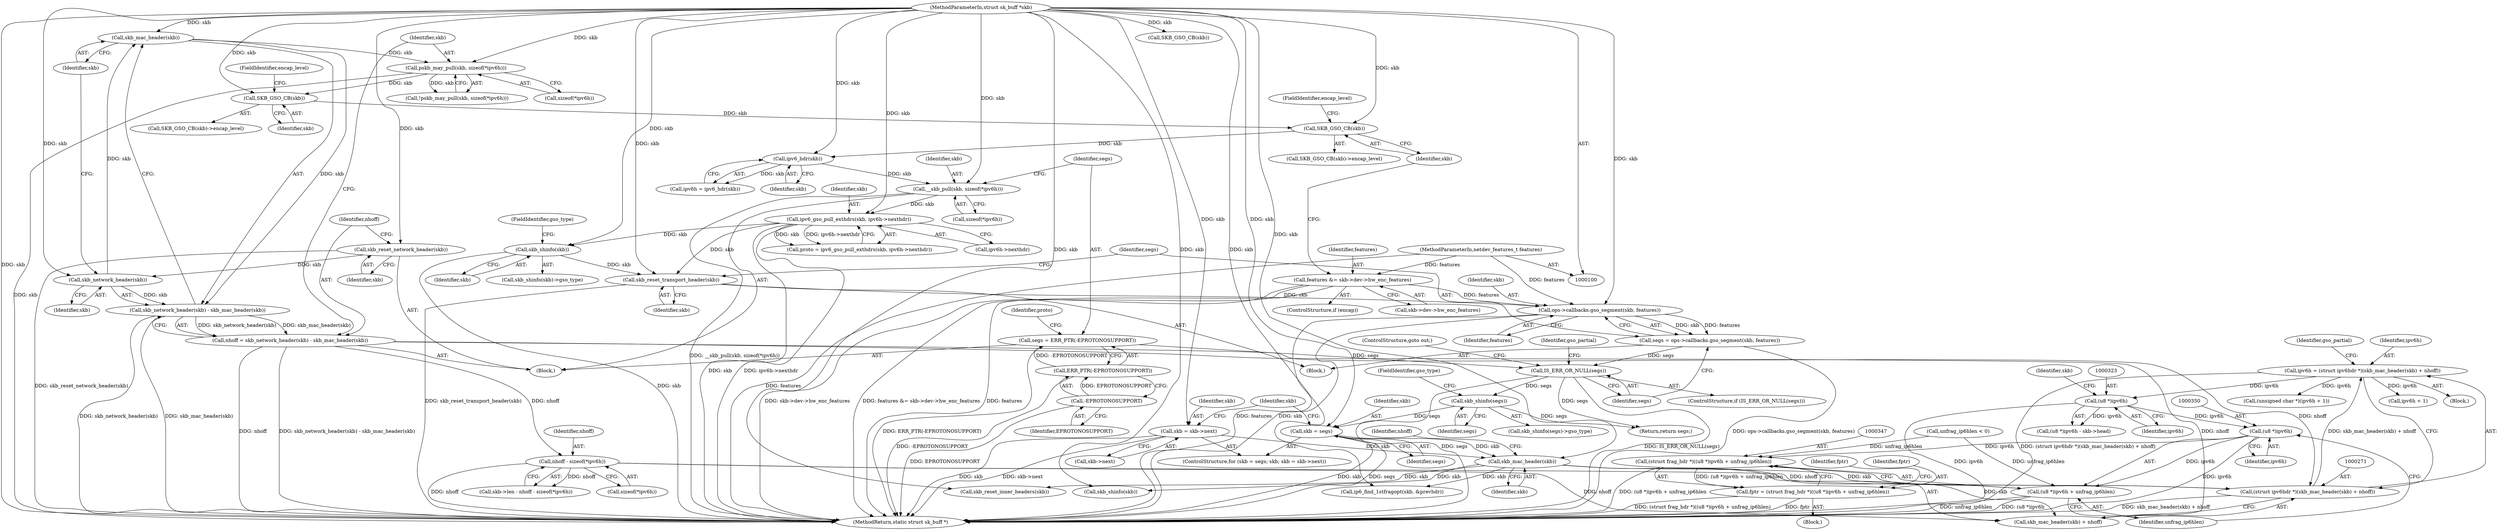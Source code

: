digraph "0_linux_2423496af35d94a87156b063ea5cedffc10a70a1@pointer" {
"1000349" [label="(Call,(u8 *)ipv6h)"];
"1000322" [label="(Call,(u8 *)ipv6h)"];
"1000268" [label="(Call,ipv6h = (struct ipv6hdr *)(skb_mac_header(skb) + nhoff))"];
"1000270" [label="(Call,(struct ipv6hdr *)(skb_mac_header(skb) + nhoff))"];
"1000273" [label="(Call,skb_mac_header(skb))"];
"1000258" [label="(Call,skb = segs)"];
"1000253" [label="(Call,skb_shinfo(segs))"];
"1000244" [label="(Call,IS_ERR_OR_NULL(segs))"];
"1000177" [label="(Call,segs = ERR_PTR(-EPROTONOSUPPORT))"];
"1000179" [label="(Call,ERR_PTR(-EPROTONOSUPPORT))"];
"1000180" [label="(Call,-EPROTONOSUPPORT)"];
"1000238" [label="(Call,segs = ops->callbacks.gso_segment(skb, features))"];
"1000240" [label="(Call,ops->callbacks.gso_segment(skb, features))"];
"1000236" [label="(Call,skb_reset_transport_header(skb))"];
"1000184" [label="(Call,ipv6_gso_pull_exthdrs(skb, ipv6h->nexthdr))"];
"1000172" [label="(Call,__skb_pull(skb, sizeof(*ipv6h)))"];
"1000170" [label="(Call,ipv6_hdr(skb))"];
"1000162" [label="(Call,SKB_GSO_CB(skb))"];
"1000147" [label="(Call,SKB_GSO_CB(skb))"];
"1000137" [label="(Call,pskb_may_pull(skb, sizeof(*ipv6h)))"];
"1000132" [label="(Call,skb_mac_header(skb))"];
"1000130" [label="(Call,skb_network_header(skb))"];
"1000125" [label="(Call,skb_reset_network_header(skb))"];
"1000101" [label="(MethodParameterIn,struct sk_buff *skb)"];
"1000196" [label="(Call,skb_shinfo(skb))"];
"1000153" [label="(Call,features &= skb->dev->hw_enc_features)"];
"1000102" [label="(MethodParameterIn,netdev_features_t features)"];
"1000262" [label="(Call,skb = skb->next)"];
"1000306" [label="(Call,nhoff - sizeof(*ipv6h))"];
"1000127" [label="(Call,nhoff = skb_network_header(skb) - skb_mac_header(skb))"];
"1000129" [label="(Call,skb_network_header(skb) - skb_mac_header(skb))"];
"1000346" [label="(Call,(struct frag_hdr *)((u8 *)ipv6h + unfrag_ip6hlen))"];
"1000344" [label="(Call,fptr = (struct frag_hdr *)((u8 *)ipv6h + unfrag_ip6hlen))"];
"1000348" [label="(Call,(u8 *)ipv6h + unfrag_ip6hlen)"];
"1000351" [label="(Identifier,ipv6h)"];
"1000171" [label="(Identifier,skb)"];
"1000307" [label="(Identifier,nhoff)"];
"1000162" [label="(Call,SKB_GSO_CB(skb))"];
"1000324" [label="(Identifier,ipv6h)"];
"1000129" [label="(Call,skb_network_header(skb) - skb_mac_header(skb))"];
"1000277" [label="(Identifier,gso_partial)"];
"1000287" [label="(Call,SKB_GSO_CB(skb))"];
"1000184" [label="(Call,ipv6_gso_pull_exthdrs(skb, ipv6h->nexthdr))"];
"1000330" [label="(Block,)"];
"1000254" [label="(Identifier,segs)"];
"1000302" [label="(Call,skb->len - nhoff - sizeof(*ipv6h))"];
"1000269" [label="(Identifier,ipv6h)"];
"1000243" [label="(ControlStructure,if (IS_ERR_OR_NULL(segs)))"];
"1000355" [label="(Identifier,fptr)"];
"1000296" [label="(Call,ipv6h + 1)"];
"1000139" [label="(Call,sizeof(*ipv6h))"];
"1000242" [label="(Identifier,features)"];
"1000272" [label="(Call,skb_mac_header(skb) + nhoff)"];
"1000262" [label="(Call,skb = skb->next)"];
"1000255" [label="(FieldIdentifier,gso_type)"];
"1000186" [label="(Call,ipv6h->nexthdr)"];
"1000260" [label="(Identifier,segs)"];
"1000267" [label="(Block,)"];
"1000338" [label="(Call,unfrag_ip6hlen < 0)"];
"1000183" [label="(Identifier,proto)"];
"1000352" [label="(Identifier,unfrag_ip6hlen)"];
"1000138" [label="(Identifier,skb)"];
"1000326" [label="(Identifier,skb)"];
"1000346" [label="(Call,(struct frag_hdr *)((u8 *)ipv6h + unfrag_ip6hlen))"];
"1000321" [label="(Call,(u8 *)ipv6h - skb->head)"];
"1000154" [label="(Identifier,features)"];
"1000172" [label="(Call,__skb_pull(skb, sizeof(*ipv6h)))"];
"1000348" [label="(Call,(u8 *)ipv6h + unfrag_ip6hlen)"];
"1000103" [label="(Block,)"];
"1000244" [label="(Call,IS_ERR_OR_NULL(segs))"];
"1000168" [label="(Call,ipv6h = ipv6_hdr(skb))"];
"1000181" [label="(Identifier,EPROTONOSUPPORT)"];
"1000274" [label="(Identifier,skb)"];
"1000174" [label="(Call,sizeof(*ipv6h))"];
"1000248" [label="(Identifier,gso_partial)"];
"1000137" [label="(Call,pskb_may_pull(skb, sizeof(*ipv6h)))"];
"1000261" [label="(Identifier,skb)"];
"1000258" [label="(Call,skb = segs)"];
"1000147" [label="(Call,SKB_GSO_CB(skb))"];
"1000146" [label="(Call,SKB_GSO_CB(skb)->encap_level)"];
"1000273" [label="(Call,skb_mac_header(skb))"];
"1000268" [label="(Call,ipv6h = (struct ipv6hdr *)(skb_mac_header(skb) + nhoff))"];
"1000198" [label="(FieldIdentifier,gso_type)"];
"1000349" [label="(Call,(u8 *)ipv6h)"];
"1000306" [label="(Call,nhoff - sizeof(*ipv6h))"];
"1000127" [label="(Call,nhoff = skb_network_header(skb) - skb_mac_header(skb))"];
"1000241" [label="(Identifier,skb)"];
"1000380" [label="(Call,skb_reset_inner_headers(skb))"];
"1000178" [label="(Identifier,segs)"];
"1000270" [label="(Call,(struct ipv6hdr *)(skb_mac_header(skb) + nhoff))"];
"1000275" [label="(Identifier,nhoff)"];
"1000170" [label="(Call,ipv6_hdr(skb))"];
"1000161" [label="(Call,SKB_GSO_CB(skb)->encap_level)"];
"1000173" [label="(Identifier,skb)"];
"1000128" [label="(Identifier,nhoff)"];
"1000259" [label="(Identifier,skb)"];
"1000385" [label="(MethodReturn,static struct sk_buff *)"];
"1000322" [label="(Call,(u8 *)ipv6h)"];
"1000240" [label="(Call,ops->callbacks.gso_segment(skb, features))"];
"1000236" [label="(Call,skb_reset_transport_header(skb))"];
"1000235" [label="(Block,)"];
"1000196" [label="(Call,skb_shinfo(skb))"];
"1000252" [label="(Call,skb_shinfo(segs)->gso_type)"];
"1000151" [label="(ControlStructure,if (encap))"];
"1000126" [label="(Identifier,skb)"];
"1000153" [label="(Call,features &= skb->dev->hw_enc_features)"];
"1000294" [label="(Call,(unsigned char *)(ipv6h + 1))"];
"1000164" [label="(FieldIdentifier,encap_level)"];
"1000383" [label="(Return,return segs;)"];
"1000177" [label="(Call,segs = ERR_PTR(-EPROTONOSUPPORT))"];
"1000195" [label="(Call,skb_shinfo(skb)->gso_type)"];
"1000182" [label="(Call,proto = ipv6_gso_pull_exthdrs(skb, ipv6h->nexthdr))"];
"1000257" [label="(ControlStructure,for (skb = segs; skb; skb = skb->next))"];
"1000245" [label="(Identifier,segs)"];
"1000131" [label="(Identifier,skb)"];
"1000132" [label="(Call,skb_mac_header(skb))"];
"1000148" [label="(Identifier,skb)"];
"1000179" [label="(Call,ERR_PTR(-EPROTONOSUPPORT))"];
"1000237" [label="(Identifier,skb)"];
"1000246" [label="(ControlStructure,goto out;)"];
"1000185" [label="(Identifier,skb)"];
"1000130" [label="(Call,skb_network_header(skb))"];
"1000238" [label="(Call,segs = ops->callbacks.gso_segment(skb, features))"];
"1000308" [label="(Call,sizeof(*ipv6h))"];
"1000149" [label="(FieldIdentifier,encap_level)"];
"1000102" [label="(MethodParameterIn,netdev_features_t features)"];
"1000253" [label="(Call,skb_shinfo(segs))"];
"1000197" [label="(Identifier,skb)"];
"1000101" [label="(MethodParameterIn,struct sk_buff *skb)"];
"1000180" [label="(Call,-EPROTONOSUPPORT)"];
"1000282" [label="(Call,skb_shinfo(skb))"];
"1000125" [label="(Call,skb_reset_network_header(skb))"];
"1000163" [label="(Identifier,skb)"];
"1000264" [label="(Call,skb->next)"];
"1000136" [label="(Call,!pskb_may_pull(skb, sizeof(*ipv6h)))"];
"1000345" [label="(Identifier,fptr)"];
"1000155" [label="(Call,skb->dev->hw_enc_features)"];
"1000133" [label="(Identifier,skb)"];
"1000263" [label="(Identifier,skb)"];
"1000333" [label="(Call,ip6_find_1stfragopt(skb, &prevhdr))"];
"1000344" [label="(Call,fptr = (struct frag_hdr *)((u8 *)ipv6h + unfrag_ip6hlen))"];
"1000239" [label="(Identifier,segs)"];
"1000349" -> "1000348"  [label="AST: "];
"1000349" -> "1000351"  [label="CFG: "];
"1000350" -> "1000349"  [label="AST: "];
"1000351" -> "1000349"  [label="AST: "];
"1000352" -> "1000349"  [label="CFG: "];
"1000349" -> "1000385"  [label="DDG: ipv6h"];
"1000349" -> "1000346"  [label="DDG: ipv6h"];
"1000349" -> "1000348"  [label="DDG: ipv6h"];
"1000322" -> "1000349"  [label="DDG: ipv6h"];
"1000322" -> "1000321"  [label="AST: "];
"1000322" -> "1000324"  [label="CFG: "];
"1000323" -> "1000322"  [label="AST: "];
"1000324" -> "1000322"  [label="AST: "];
"1000326" -> "1000322"  [label="CFG: "];
"1000322" -> "1000385"  [label="DDG: ipv6h"];
"1000322" -> "1000321"  [label="DDG: ipv6h"];
"1000268" -> "1000322"  [label="DDG: ipv6h"];
"1000268" -> "1000267"  [label="AST: "];
"1000268" -> "1000270"  [label="CFG: "];
"1000269" -> "1000268"  [label="AST: "];
"1000270" -> "1000268"  [label="AST: "];
"1000277" -> "1000268"  [label="CFG: "];
"1000268" -> "1000385"  [label="DDG: (struct ipv6hdr *)(skb_mac_header(skb) + nhoff)"];
"1000270" -> "1000268"  [label="DDG: skb_mac_header(skb) + nhoff"];
"1000268" -> "1000294"  [label="DDG: ipv6h"];
"1000268" -> "1000296"  [label="DDG: ipv6h"];
"1000270" -> "1000272"  [label="CFG: "];
"1000271" -> "1000270"  [label="AST: "];
"1000272" -> "1000270"  [label="AST: "];
"1000270" -> "1000385"  [label="DDG: skb_mac_header(skb) + nhoff"];
"1000273" -> "1000270"  [label="DDG: skb"];
"1000306" -> "1000270"  [label="DDG: nhoff"];
"1000127" -> "1000270"  [label="DDG: nhoff"];
"1000273" -> "1000272"  [label="AST: "];
"1000273" -> "1000274"  [label="CFG: "];
"1000274" -> "1000273"  [label="AST: "];
"1000275" -> "1000273"  [label="CFG: "];
"1000273" -> "1000272"  [label="DDG: skb"];
"1000258" -> "1000273"  [label="DDG: skb"];
"1000262" -> "1000273"  [label="DDG: skb"];
"1000101" -> "1000273"  [label="DDG: skb"];
"1000273" -> "1000282"  [label="DDG: skb"];
"1000273" -> "1000333"  [label="DDG: skb"];
"1000273" -> "1000380"  [label="DDG: skb"];
"1000258" -> "1000257"  [label="AST: "];
"1000258" -> "1000260"  [label="CFG: "];
"1000259" -> "1000258"  [label="AST: "];
"1000260" -> "1000258"  [label="AST: "];
"1000261" -> "1000258"  [label="CFG: "];
"1000258" -> "1000385"  [label="DDG: skb"];
"1000258" -> "1000385"  [label="DDG: segs"];
"1000253" -> "1000258"  [label="DDG: segs"];
"1000101" -> "1000258"  [label="DDG: skb"];
"1000253" -> "1000252"  [label="AST: "];
"1000253" -> "1000254"  [label="CFG: "];
"1000254" -> "1000253"  [label="AST: "];
"1000255" -> "1000253"  [label="CFG: "];
"1000244" -> "1000253"  [label="DDG: segs"];
"1000253" -> "1000383"  [label="DDG: segs"];
"1000244" -> "1000243"  [label="AST: "];
"1000244" -> "1000245"  [label="CFG: "];
"1000245" -> "1000244"  [label="AST: "];
"1000246" -> "1000244"  [label="CFG: "];
"1000248" -> "1000244"  [label="CFG: "];
"1000244" -> "1000385"  [label="DDG: IS_ERR_OR_NULL(segs)"];
"1000244" -> "1000385"  [label="DDG: segs"];
"1000177" -> "1000244"  [label="DDG: segs"];
"1000238" -> "1000244"  [label="DDG: segs"];
"1000244" -> "1000383"  [label="DDG: segs"];
"1000177" -> "1000103"  [label="AST: "];
"1000177" -> "1000179"  [label="CFG: "];
"1000178" -> "1000177"  [label="AST: "];
"1000179" -> "1000177"  [label="AST: "];
"1000183" -> "1000177"  [label="CFG: "];
"1000177" -> "1000385"  [label="DDG: ERR_PTR(-EPROTONOSUPPORT)"];
"1000179" -> "1000177"  [label="DDG: -EPROTONOSUPPORT"];
"1000179" -> "1000180"  [label="CFG: "];
"1000180" -> "1000179"  [label="AST: "];
"1000179" -> "1000385"  [label="DDG: -EPROTONOSUPPORT"];
"1000180" -> "1000179"  [label="DDG: EPROTONOSUPPORT"];
"1000180" -> "1000181"  [label="CFG: "];
"1000181" -> "1000180"  [label="AST: "];
"1000180" -> "1000385"  [label="DDG: EPROTONOSUPPORT"];
"1000238" -> "1000235"  [label="AST: "];
"1000238" -> "1000240"  [label="CFG: "];
"1000239" -> "1000238"  [label="AST: "];
"1000240" -> "1000238"  [label="AST: "];
"1000245" -> "1000238"  [label="CFG: "];
"1000238" -> "1000385"  [label="DDG: ops->callbacks.gso_segment(skb, features)"];
"1000240" -> "1000238"  [label="DDG: skb"];
"1000240" -> "1000238"  [label="DDG: features"];
"1000240" -> "1000242"  [label="CFG: "];
"1000241" -> "1000240"  [label="AST: "];
"1000242" -> "1000240"  [label="AST: "];
"1000240" -> "1000385"  [label="DDG: features"];
"1000240" -> "1000385"  [label="DDG: skb"];
"1000236" -> "1000240"  [label="DDG: skb"];
"1000101" -> "1000240"  [label="DDG: skb"];
"1000153" -> "1000240"  [label="DDG: features"];
"1000102" -> "1000240"  [label="DDG: features"];
"1000236" -> "1000235"  [label="AST: "];
"1000236" -> "1000237"  [label="CFG: "];
"1000237" -> "1000236"  [label="AST: "];
"1000239" -> "1000236"  [label="CFG: "];
"1000236" -> "1000385"  [label="DDG: skb_reset_transport_header(skb)"];
"1000184" -> "1000236"  [label="DDG: skb"];
"1000196" -> "1000236"  [label="DDG: skb"];
"1000101" -> "1000236"  [label="DDG: skb"];
"1000184" -> "1000182"  [label="AST: "];
"1000184" -> "1000186"  [label="CFG: "];
"1000185" -> "1000184"  [label="AST: "];
"1000186" -> "1000184"  [label="AST: "];
"1000182" -> "1000184"  [label="CFG: "];
"1000184" -> "1000385"  [label="DDG: ipv6h->nexthdr"];
"1000184" -> "1000385"  [label="DDG: skb"];
"1000184" -> "1000182"  [label="DDG: skb"];
"1000184" -> "1000182"  [label="DDG: ipv6h->nexthdr"];
"1000172" -> "1000184"  [label="DDG: skb"];
"1000101" -> "1000184"  [label="DDG: skb"];
"1000184" -> "1000196"  [label="DDG: skb"];
"1000172" -> "1000103"  [label="AST: "];
"1000172" -> "1000174"  [label="CFG: "];
"1000173" -> "1000172"  [label="AST: "];
"1000174" -> "1000172"  [label="AST: "];
"1000178" -> "1000172"  [label="CFG: "];
"1000172" -> "1000385"  [label="DDG: __skb_pull(skb, sizeof(*ipv6h))"];
"1000170" -> "1000172"  [label="DDG: skb"];
"1000101" -> "1000172"  [label="DDG: skb"];
"1000170" -> "1000168"  [label="AST: "];
"1000170" -> "1000171"  [label="CFG: "];
"1000171" -> "1000170"  [label="AST: "];
"1000168" -> "1000170"  [label="CFG: "];
"1000170" -> "1000168"  [label="DDG: skb"];
"1000162" -> "1000170"  [label="DDG: skb"];
"1000101" -> "1000170"  [label="DDG: skb"];
"1000162" -> "1000161"  [label="AST: "];
"1000162" -> "1000163"  [label="CFG: "];
"1000163" -> "1000162"  [label="AST: "];
"1000164" -> "1000162"  [label="CFG: "];
"1000147" -> "1000162"  [label="DDG: skb"];
"1000101" -> "1000162"  [label="DDG: skb"];
"1000147" -> "1000146"  [label="AST: "];
"1000147" -> "1000148"  [label="CFG: "];
"1000148" -> "1000147"  [label="AST: "];
"1000149" -> "1000147"  [label="CFG: "];
"1000137" -> "1000147"  [label="DDG: skb"];
"1000101" -> "1000147"  [label="DDG: skb"];
"1000137" -> "1000136"  [label="AST: "];
"1000137" -> "1000139"  [label="CFG: "];
"1000138" -> "1000137"  [label="AST: "];
"1000139" -> "1000137"  [label="AST: "];
"1000136" -> "1000137"  [label="CFG: "];
"1000137" -> "1000385"  [label="DDG: skb"];
"1000137" -> "1000136"  [label="DDG: skb"];
"1000132" -> "1000137"  [label="DDG: skb"];
"1000101" -> "1000137"  [label="DDG: skb"];
"1000132" -> "1000129"  [label="AST: "];
"1000132" -> "1000133"  [label="CFG: "];
"1000133" -> "1000132"  [label="AST: "];
"1000129" -> "1000132"  [label="CFG: "];
"1000132" -> "1000129"  [label="DDG: skb"];
"1000130" -> "1000132"  [label="DDG: skb"];
"1000101" -> "1000132"  [label="DDG: skb"];
"1000130" -> "1000129"  [label="AST: "];
"1000130" -> "1000131"  [label="CFG: "];
"1000131" -> "1000130"  [label="AST: "];
"1000133" -> "1000130"  [label="CFG: "];
"1000130" -> "1000129"  [label="DDG: skb"];
"1000125" -> "1000130"  [label="DDG: skb"];
"1000101" -> "1000130"  [label="DDG: skb"];
"1000125" -> "1000103"  [label="AST: "];
"1000125" -> "1000126"  [label="CFG: "];
"1000126" -> "1000125"  [label="AST: "];
"1000128" -> "1000125"  [label="CFG: "];
"1000125" -> "1000385"  [label="DDG: skb_reset_network_header(skb)"];
"1000101" -> "1000125"  [label="DDG: skb"];
"1000101" -> "1000100"  [label="AST: "];
"1000101" -> "1000385"  [label="DDG: skb"];
"1000101" -> "1000196"  [label="DDG: skb"];
"1000101" -> "1000262"  [label="DDG: skb"];
"1000101" -> "1000282"  [label="DDG: skb"];
"1000101" -> "1000287"  [label="DDG: skb"];
"1000101" -> "1000333"  [label="DDG: skb"];
"1000101" -> "1000380"  [label="DDG: skb"];
"1000196" -> "1000195"  [label="AST: "];
"1000196" -> "1000197"  [label="CFG: "];
"1000197" -> "1000196"  [label="AST: "];
"1000198" -> "1000196"  [label="CFG: "];
"1000196" -> "1000385"  [label="DDG: skb"];
"1000153" -> "1000151"  [label="AST: "];
"1000153" -> "1000155"  [label="CFG: "];
"1000154" -> "1000153"  [label="AST: "];
"1000155" -> "1000153"  [label="AST: "];
"1000163" -> "1000153"  [label="CFG: "];
"1000153" -> "1000385"  [label="DDG: skb->dev->hw_enc_features"];
"1000153" -> "1000385"  [label="DDG: features &= skb->dev->hw_enc_features"];
"1000153" -> "1000385"  [label="DDG: features"];
"1000102" -> "1000153"  [label="DDG: features"];
"1000102" -> "1000100"  [label="AST: "];
"1000102" -> "1000385"  [label="DDG: features"];
"1000262" -> "1000257"  [label="AST: "];
"1000262" -> "1000264"  [label="CFG: "];
"1000263" -> "1000262"  [label="AST: "];
"1000264" -> "1000262"  [label="AST: "];
"1000261" -> "1000262"  [label="CFG: "];
"1000262" -> "1000385"  [label="DDG: skb"];
"1000262" -> "1000385"  [label="DDG: skb->next"];
"1000306" -> "1000302"  [label="AST: "];
"1000306" -> "1000308"  [label="CFG: "];
"1000307" -> "1000306"  [label="AST: "];
"1000308" -> "1000306"  [label="AST: "];
"1000302" -> "1000306"  [label="CFG: "];
"1000306" -> "1000385"  [label="DDG: nhoff"];
"1000306" -> "1000272"  [label="DDG: nhoff"];
"1000306" -> "1000302"  [label="DDG: nhoff"];
"1000127" -> "1000306"  [label="DDG: nhoff"];
"1000127" -> "1000103"  [label="AST: "];
"1000127" -> "1000129"  [label="CFG: "];
"1000128" -> "1000127"  [label="AST: "];
"1000129" -> "1000127"  [label="AST: "];
"1000138" -> "1000127"  [label="CFG: "];
"1000127" -> "1000385"  [label="DDG: skb_network_header(skb) - skb_mac_header(skb)"];
"1000127" -> "1000385"  [label="DDG: nhoff"];
"1000129" -> "1000127"  [label="DDG: skb_network_header(skb)"];
"1000129" -> "1000127"  [label="DDG: skb_mac_header(skb)"];
"1000127" -> "1000272"  [label="DDG: nhoff"];
"1000129" -> "1000385"  [label="DDG: skb_network_header(skb)"];
"1000129" -> "1000385"  [label="DDG: skb_mac_header(skb)"];
"1000346" -> "1000344"  [label="AST: "];
"1000346" -> "1000348"  [label="CFG: "];
"1000347" -> "1000346"  [label="AST: "];
"1000348" -> "1000346"  [label="AST: "];
"1000344" -> "1000346"  [label="CFG: "];
"1000346" -> "1000385"  [label="DDG: (u8 *)ipv6h + unfrag_ip6hlen"];
"1000346" -> "1000344"  [label="DDG: (u8 *)ipv6h + unfrag_ip6hlen"];
"1000338" -> "1000346"  [label="DDG: unfrag_ip6hlen"];
"1000344" -> "1000330"  [label="AST: "];
"1000345" -> "1000344"  [label="AST: "];
"1000355" -> "1000344"  [label="CFG: "];
"1000344" -> "1000385"  [label="DDG: (struct frag_hdr *)((u8 *)ipv6h + unfrag_ip6hlen)"];
"1000344" -> "1000385"  [label="DDG: fptr"];
"1000348" -> "1000352"  [label="CFG: "];
"1000352" -> "1000348"  [label="AST: "];
"1000348" -> "1000385"  [label="DDG: (u8 *)ipv6h"];
"1000348" -> "1000385"  [label="DDG: unfrag_ip6hlen"];
"1000338" -> "1000348"  [label="DDG: unfrag_ip6hlen"];
}
